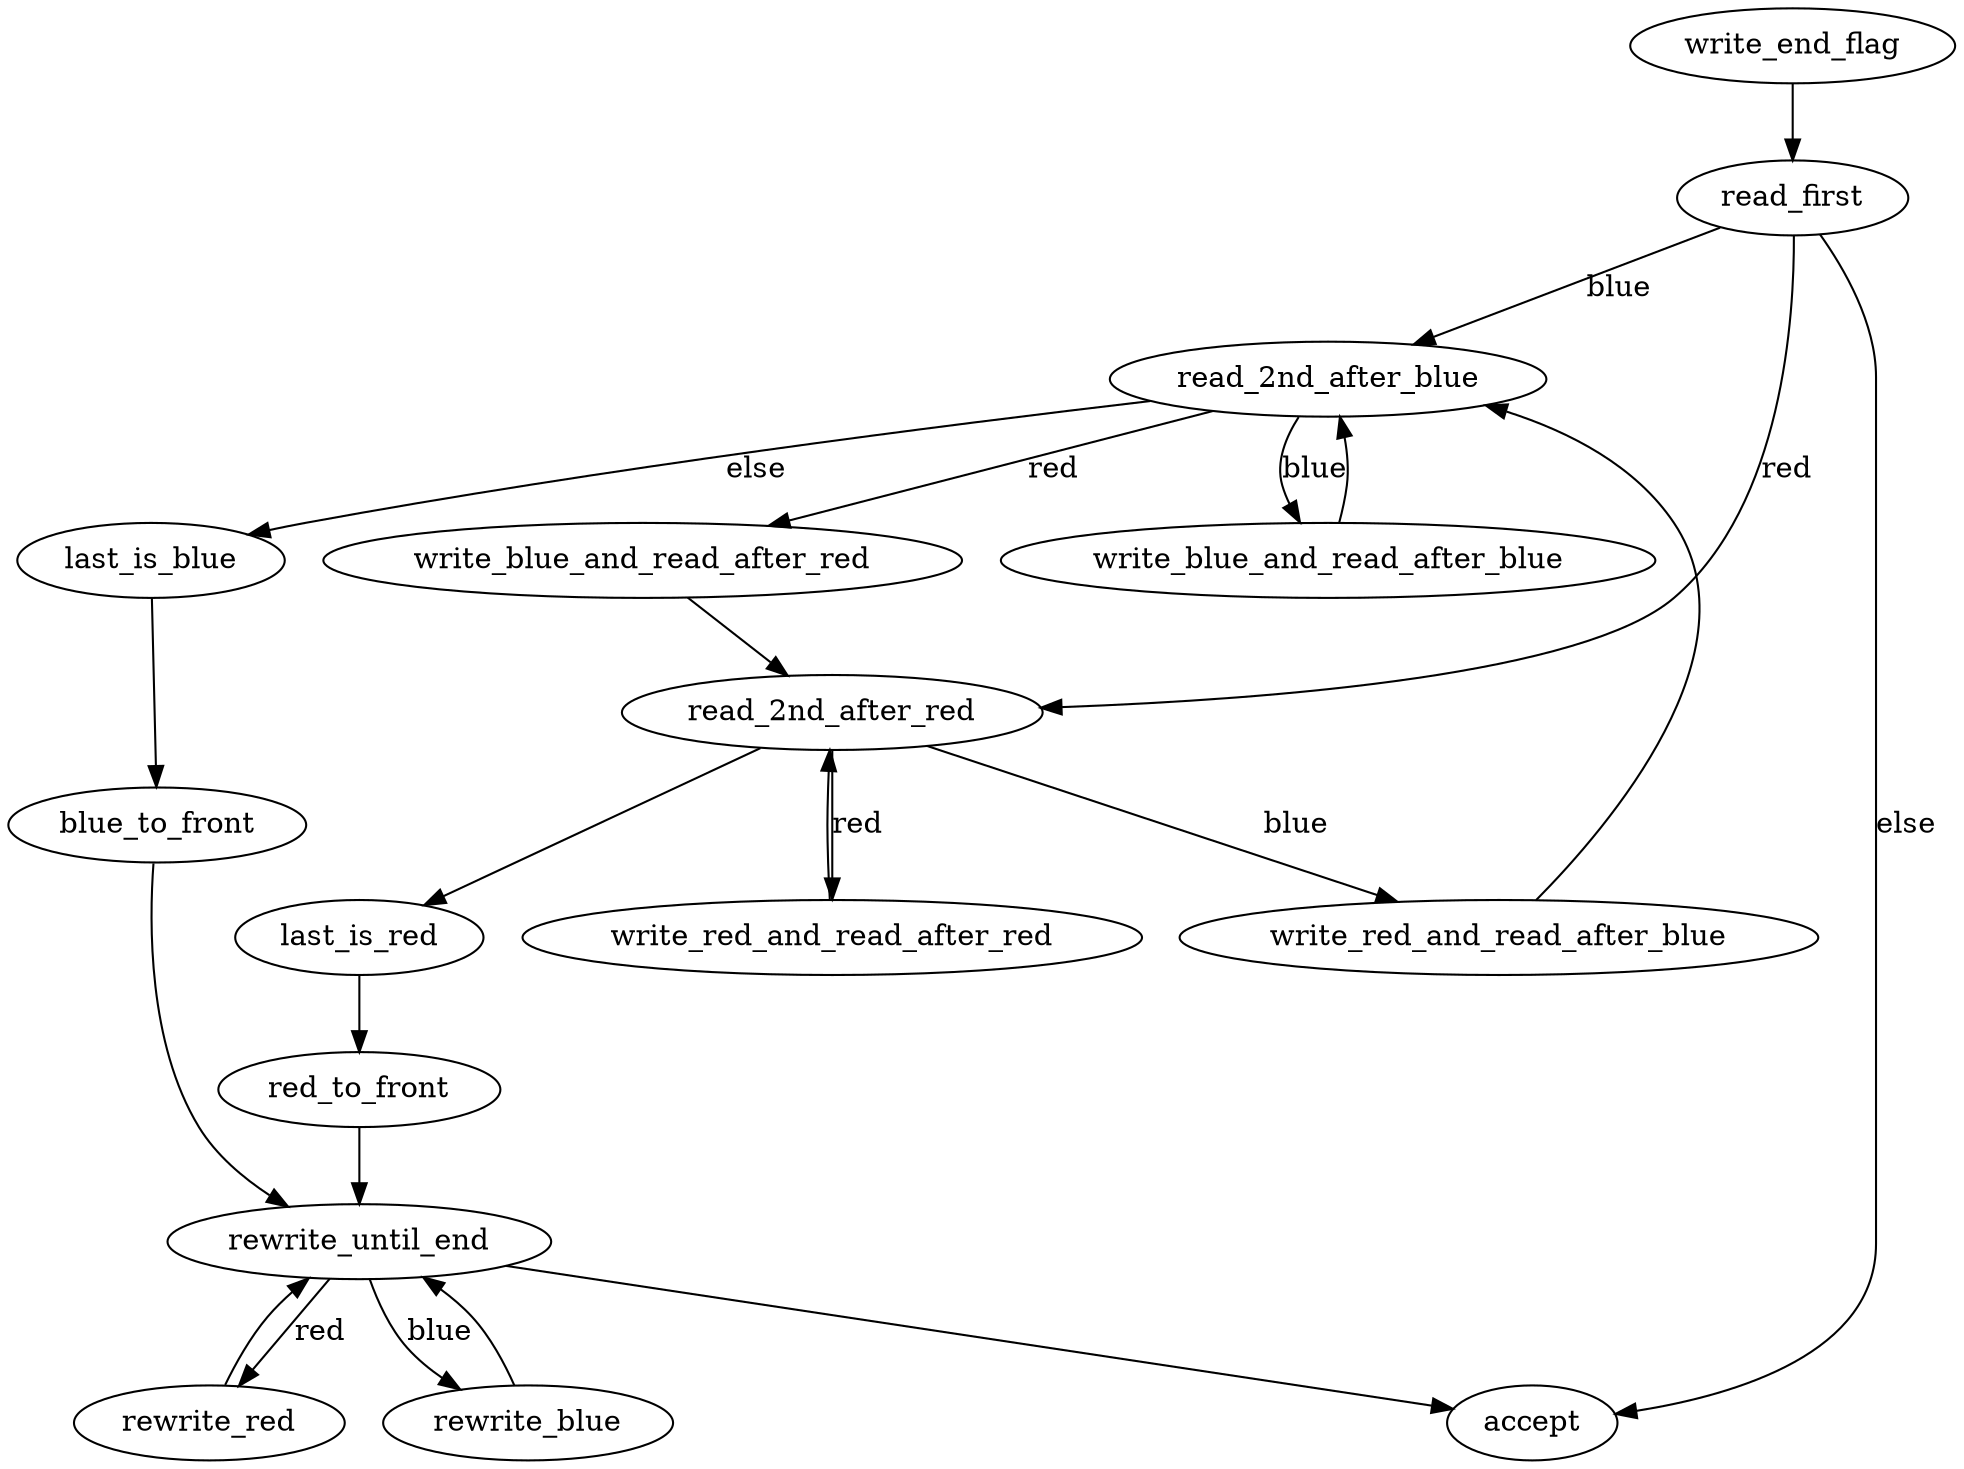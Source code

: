 digraph {
    write_end_flag;
    read_first;
    last_is_blue;
    last_is_red;
    blue_to_front;
    red_to_front;
    rewrite_until_end;
    rewrite_blue;
    rewrite_red;
    read_2nd_after_blue;
    read_2nd_after_red;
    write_blue_and_read_after_blue;
    write_blue_and_read_after_red;
    write_red_and_read_after_blue;
    write_red_and_read_after_red;
    accept;

    write_end_flag->read_first;
    read_first->read_2nd_after_blue[label="blue"];
    read_first->read_2nd_after_red[label="red"];
    read_first->accept[label="else"];
    last_is_blue->blue_to_front;
    last_is_red->red_to_front;
    blue_to_front->rewrite_until_end;
    red_to_front->rewrite_until_end;
    rewrite_until_end->rewrite_blue[label="blue"];
    rewrite_until_end->rewrite_red[label="red"];
    rewrite_until_end->accept;
    rewrite_blue->rewrite_until_end;
    rewrite_red->rewrite_until_end;
    read_2nd_after_blue->write_blue_and_read_after_blue[label="blue"];
    read_2nd_after_blue->write_blue_and_read_after_red[label="red"];
    read_2nd_after_blue->last_is_blue[label="else"];
    read_2nd_after_red->write_red_and_read_after_blue[label="blue"];
    read_2nd_after_red->write_red_and_read_after_red[label="red"];
    read_2nd_after_red->last_is_red;
    write_blue_and_read_after_blue->read_2nd_after_blue;
    write_blue_and_read_after_red->read_2nd_after_red;
    write_red_and_read_after_blue->read_2nd_after_blue;
    write_red_and_read_after_red->read_2nd_after_red;
}    
